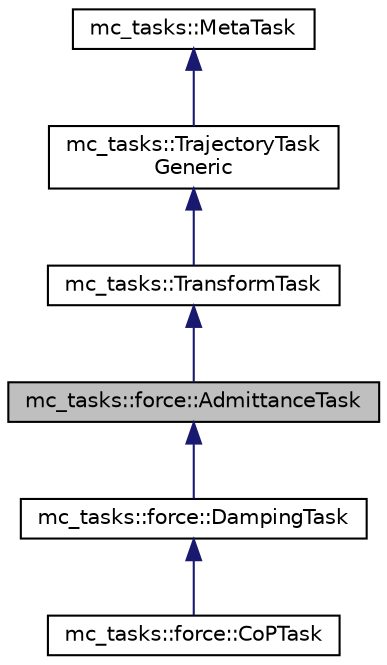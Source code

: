 digraph "mc_tasks::force::AdmittanceTask"
{
 // INTERACTIVE_SVG=YES
 // LATEX_PDF_SIZE
  edge [fontname="Helvetica",fontsize="10",labelfontname="Helvetica",labelfontsize="10"];
  node [fontname="Helvetica",fontsize="10",shape=record];
  Node1 [label="mc_tasks::force::AdmittanceTask",height=0.2,width=0.4,color="black", fillcolor="grey75", style="filled", fontcolor="black",tooltip="Hybrid position-force control on a contacting end-effector."];
  Node2 -> Node1 [dir="back",color="midnightblue",fontsize="10",style="solid",fontname="Helvetica"];
  Node2 [label="mc_tasks::TransformTask",height=0.2,width=0.4,color="black", fillcolor="white", style="filled",URL="$structmc__tasks_1_1TransformTask.html",tooltip="Control a frame 6D pose."];
  Node3 -> Node2 [dir="back",color="midnightblue",fontsize="10",style="solid",fontname="Helvetica"];
  Node3 [label="mc_tasks::TrajectoryTask\lGeneric",height=0.2,width=0.4,color="black", fillcolor="white", style="filled",URL="$structmc__tasks_1_1TrajectoryTaskGeneric.html",tooltip="Generic wrapper for a trajectory dynamic over an error function."];
  Node4 -> Node3 [dir="back",color="midnightblue",fontsize="10",style="solid",fontname="Helvetica"];
  Node4 [label="mc_tasks::MetaTask",height=0.2,width=0.4,color="black", fillcolor="white", style="filled",URL="$structmc__tasks_1_1MetaTask.html",tooltip="Represents a generic task."];
  Node1 -> Node5 [dir="back",color="midnightblue",fontsize="10",style="solid",fontname="Helvetica"];
  Node5 [label="mc_tasks::force::DampingTask",height=0.2,width=0.4,color="black", fillcolor="white", style="filled",URL="$structmc__tasks_1_1force_1_1DampingTask.html",tooltip="Hybrid position-force control on a contacting end-effector."];
  Node5 -> Node6 [dir="back",color="midnightblue",fontsize="10",style="solid",fontname="Helvetica"];
  Node6 [label="mc_tasks::force::CoPTask",height=0.2,width=0.4,color="black", fillcolor="white", style="filled",URL="$structmc__tasks_1_1force_1_1CoPTask.html",tooltip="Track center-of-pressure (CoP) references at contact."];
}
